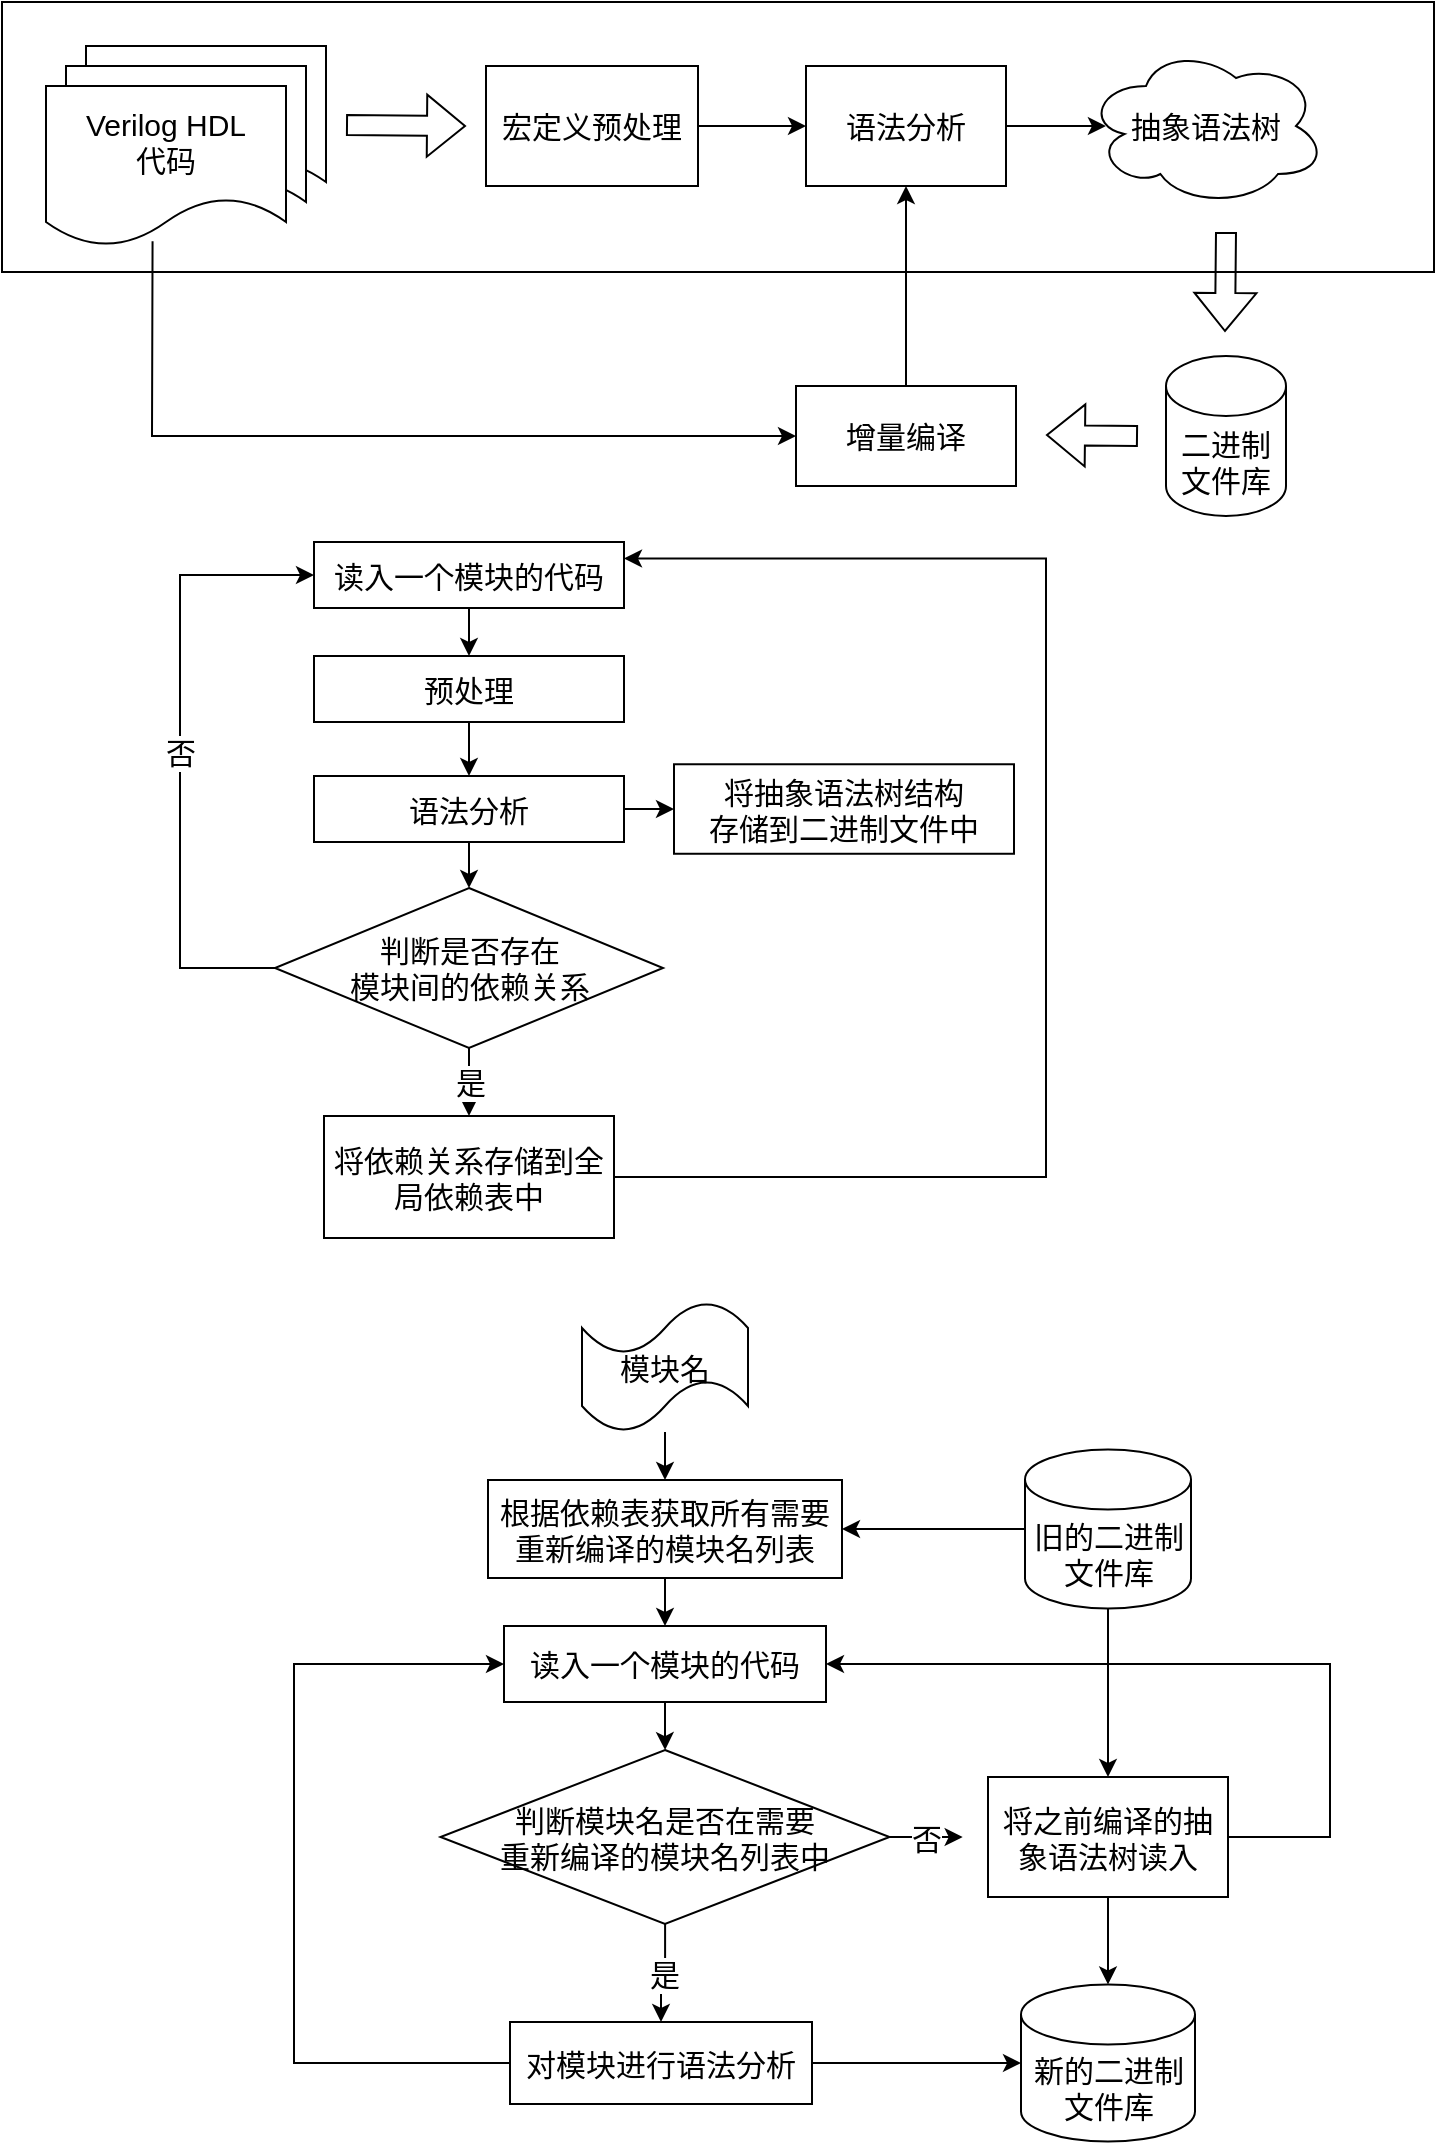 <mxfile version="20.8.0" type="github">
  <diagram id="YLXy55Rcbktlbufe7SZ2" name="Page-1">
    <mxGraphModel dx="1677" dy="1061" grid="0" gridSize="10" guides="1" tooltips="1" connect="1" arrows="1" fold="1" page="1" pageScale="1" pageWidth="827" pageHeight="1169" math="0" shadow="0">
      <root>
        <mxCell id="0" />
        <mxCell id="1" parent="0" />
        <mxCell id="ZrV3GZ-O5EyBI1yg1Ubn-31" value="" style="rounded=0;whiteSpace=wrap;html=1;fontSize=15;" parent="1" vertex="1">
          <mxGeometry x="39" y="25" width="716" height="135" as="geometry" />
        </mxCell>
        <mxCell id="ZrV3GZ-O5EyBI1yg1Ubn-1" value="" style="shape=document;whiteSpace=wrap;html=1;boundedLbl=1;" parent="1" vertex="1">
          <mxGeometry x="81" y="47" width="120" height="80" as="geometry" />
        </mxCell>
        <mxCell id="ZrV3GZ-O5EyBI1yg1Ubn-2" value="" style="shape=document;whiteSpace=wrap;html=1;boundedLbl=1;" parent="1" vertex="1">
          <mxGeometry x="71" y="57" width="120" height="80" as="geometry" />
        </mxCell>
        <mxCell id="ZrV3GZ-O5EyBI1yg1Ubn-3" value="&lt;font style=&quot;font-size: 15px;&quot;&gt;Verilog HDL&lt;br&gt;代码&lt;/font&gt;" style="shape=document;whiteSpace=wrap;html=1;boundedLbl=1;" parent="1" vertex="1">
          <mxGeometry x="61" y="67" width="120" height="80" as="geometry" />
        </mxCell>
        <mxCell id="ZrV3GZ-O5EyBI1yg1Ubn-4" value="" style="shape=flexArrow;endArrow=classic;html=1;rounded=0;fontSize=15;" parent="1" edge="1">
          <mxGeometry width="50" height="50" relative="1" as="geometry">
            <mxPoint x="211" y="86.5" as="sourcePoint" />
            <mxPoint x="271" y="87" as="targetPoint" />
          </mxGeometry>
        </mxCell>
        <mxCell id="ZrV3GZ-O5EyBI1yg1Ubn-13" style="edgeStyle=orthogonalEdgeStyle;rounded=0;orthogonalLoop=1;jettySize=auto;html=1;exitX=1;exitY=0.5;exitDx=0;exitDy=0;entryX=0.083;entryY=0.5;entryDx=0;entryDy=0;entryPerimeter=0;fontSize=15;" parent="1" source="ZrV3GZ-O5EyBI1yg1Ubn-5" target="ZrV3GZ-O5EyBI1yg1Ubn-6" edge="1">
          <mxGeometry relative="1" as="geometry" />
        </mxCell>
        <mxCell id="ZrV3GZ-O5EyBI1yg1Ubn-5" value="语法分析" style="rounded=0;whiteSpace=wrap;html=1;fontSize=15;" parent="1" vertex="1">
          <mxGeometry x="441" y="57" width="100" height="60" as="geometry" />
        </mxCell>
        <mxCell id="ZrV3GZ-O5EyBI1yg1Ubn-6" value="抽象语法树" style="ellipse;shape=cloud;whiteSpace=wrap;html=1;fontSize=15;" parent="1" vertex="1">
          <mxGeometry x="581" y="47" width="120" height="80" as="geometry" />
        </mxCell>
        <mxCell id="ZrV3GZ-O5EyBI1yg1Ubn-12" style="edgeStyle=orthogonalEdgeStyle;rounded=0;orthogonalLoop=1;jettySize=auto;html=1;exitX=1;exitY=0.5;exitDx=0;exitDy=0;entryX=0;entryY=0.5;entryDx=0;entryDy=0;fontSize=15;" parent="1" source="ZrV3GZ-O5EyBI1yg1Ubn-8" target="ZrV3GZ-O5EyBI1yg1Ubn-5" edge="1">
          <mxGeometry relative="1" as="geometry" />
        </mxCell>
        <mxCell id="ZrV3GZ-O5EyBI1yg1Ubn-8" value="宏定义预处理" style="rounded=0;whiteSpace=wrap;html=1;fontSize=15;" parent="1" vertex="1">
          <mxGeometry x="281" y="57" width="106" height="60" as="geometry" />
        </mxCell>
        <mxCell id="ZrV3GZ-O5EyBI1yg1Ubn-30" style="edgeStyle=orthogonalEdgeStyle;rounded=0;orthogonalLoop=1;jettySize=auto;html=1;fontSize=15;entryX=0.5;entryY=1;entryDx=0;entryDy=0;" parent="1" source="ZrV3GZ-O5EyBI1yg1Ubn-17" target="ZrV3GZ-O5EyBI1yg1Ubn-5" edge="1">
          <mxGeometry relative="1" as="geometry">
            <mxPoint x="480" y="127" as="targetPoint" />
            <Array as="points">
              <mxPoint x="491" y="187" />
              <mxPoint x="491" y="187" />
            </Array>
          </mxGeometry>
        </mxCell>
        <mxCell id="ZrV3GZ-O5EyBI1yg1Ubn-17" value="增量编译" style="rounded=0;whiteSpace=wrap;html=1;fontSize=15;" parent="1" vertex="1">
          <mxGeometry x="436" y="217" width="110" height="50" as="geometry" />
        </mxCell>
        <mxCell id="ZrV3GZ-O5EyBI1yg1Ubn-20" value="二进制文件库" style="shape=cylinder3;whiteSpace=wrap;html=1;boundedLbl=1;backgroundOutline=1;size=15;fontSize=15;" parent="1" vertex="1">
          <mxGeometry x="621" y="202" width="60" height="80" as="geometry" />
        </mxCell>
        <mxCell id="ZrV3GZ-O5EyBI1yg1Ubn-25" value="" style="shape=flexArrow;endArrow=classic;html=1;rounded=0;fontSize=15;" parent="1" edge="1">
          <mxGeometry x="0.2" width="50" height="50" relative="1" as="geometry">
            <mxPoint x="651" y="140" as="sourcePoint" />
            <mxPoint x="650.5" y="190" as="targetPoint" />
            <mxPoint as="offset" />
          </mxGeometry>
        </mxCell>
        <mxCell id="ZrV3GZ-O5EyBI1yg1Ubn-27" value="" style="shape=flexArrow;endArrow=classic;html=1;rounded=0;fontSize=15;" parent="1" edge="1">
          <mxGeometry width="50" height="50" relative="1" as="geometry">
            <mxPoint x="607" y="242" as="sourcePoint" />
            <mxPoint x="561" y="241.5" as="targetPoint" />
          </mxGeometry>
        </mxCell>
        <mxCell id="ZrV3GZ-O5EyBI1yg1Ubn-28" value="" style="endArrow=classic;html=1;rounded=0;fontSize=15;exitX=0.444;exitY=0.971;exitDx=0;exitDy=0;exitPerimeter=0;entryX=0;entryY=0.5;entryDx=0;entryDy=0;" parent="1" source="ZrV3GZ-O5EyBI1yg1Ubn-3" target="ZrV3GZ-O5EyBI1yg1Ubn-17" edge="1">
          <mxGeometry width="50" height="50" relative="1" as="geometry">
            <mxPoint x="401" y="17" as="sourcePoint" />
            <mxPoint x="451" y="-33" as="targetPoint" />
            <Array as="points">
              <mxPoint x="114" y="242" />
            </Array>
          </mxGeometry>
        </mxCell>
        <mxCell id="cN_vfJrOgsHuvGevLw2_-9" value="" style="edgeStyle=orthogonalEdgeStyle;rounded=0;orthogonalLoop=1;jettySize=auto;html=1;fontSize=15;entryX=0.5;entryY=0;entryDx=0;entryDy=0;" edge="1" parent="1" source="cN_vfJrOgsHuvGevLw2_-1" target="cN_vfJrOgsHuvGevLw2_-6">
          <mxGeometry relative="1" as="geometry" />
        </mxCell>
        <mxCell id="cN_vfJrOgsHuvGevLw2_-1" value="读入一个模块的代码" style="rounded=0;whiteSpace=wrap;html=1;fontSize=15;" vertex="1" parent="1">
          <mxGeometry x="195" y="295" width="155" height="33" as="geometry" />
        </mxCell>
        <mxCell id="cN_vfJrOgsHuvGevLw2_-10" value="" style="edgeStyle=orthogonalEdgeStyle;rounded=0;orthogonalLoop=1;jettySize=auto;html=1;fontSize=15;entryX=0.5;entryY=0;entryDx=0;entryDy=0;" edge="1" parent="1" source="cN_vfJrOgsHuvGevLw2_-6" target="cN_vfJrOgsHuvGevLw2_-7">
          <mxGeometry relative="1" as="geometry" />
        </mxCell>
        <mxCell id="cN_vfJrOgsHuvGevLw2_-6" value="预处理" style="rounded=0;whiteSpace=wrap;html=1;fontSize=15;" vertex="1" parent="1">
          <mxGeometry x="195" y="352" width="155" height="33" as="geometry" />
        </mxCell>
        <mxCell id="cN_vfJrOgsHuvGevLw2_-11" value="" style="edgeStyle=orthogonalEdgeStyle;rounded=0;orthogonalLoop=1;jettySize=auto;html=1;fontSize=15;" edge="1" parent="1" source="cN_vfJrOgsHuvGevLw2_-7" target="cN_vfJrOgsHuvGevLw2_-8">
          <mxGeometry relative="1" as="geometry" />
        </mxCell>
        <mxCell id="cN_vfJrOgsHuvGevLw2_-17" value="" style="edgeStyle=orthogonalEdgeStyle;rounded=0;orthogonalLoop=1;jettySize=auto;html=1;fontSize=15;" edge="1" parent="1" source="cN_vfJrOgsHuvGevLw2_-7" target="cN_vfJrOgsHuvGevLw2_-16">
          <mxGeometry relative="1" as="geometry" />
        </mxCell>
        <mxCell id="cN_vfJrOgsHuvGevLw2_-7" value="语法分析" style="rounded=0;whiteSpace=wrap;html=1;fontSize=15;" vertex="1" parent="1">
          <mxGeometry x="195" y="412" width="155" height="33" as="geometry" />
        </mxCell>
        <mxCell id="cN_vfJrOgsHuvGevLw2_-13" value="是" style="edgeStyle=orthogonalEdgeStyle;rounded=0;orthogonalLoop=1;jettySize=auto;html=1;fontSize=15;" edge="1" parent="1" source="cN_vfJrOgsHuvGevLw2_-8" target="cN_vfJrOgsHuvGevLw2_-12">
          <mxGeometry relative="1" as="geometry" />
        </mxCell>
        <mxCell id="cN_vfJrOgsHuvGevLw2_-15" value="否" style="edgeStyle=orthogonalEdgeStyle;rounded=0;orthogonalLoop=1;jettySize=auto;html=1;entryX=0;entryY=0.5;entryDx=0;entryDy=0;fontSize=15;" edge="1" parent="1" source="cN_vfJrOgsHuvGevLw2_-8" target="cN_vfJrOgsHuvGevLw2_-1">
          <mxGeometry relative="1" as="geometry">
            <Array as="points">
              <mxPoint x="128" y="508" />
              <mxPoint x="128" y="312" />
            </Array>
          </mxGeometry>
        </mxCell>
        <mxCell id="cN_vfJrOgsHuvGevLw2_-8" value="判断是否存在&lt;br&gt;模块间的依赖关系" style="rhombus;whiteSpace=wrap;html=1;fontSize=15;" vertex="1" parent="1">
          <mxGeometry x="175.5" y="468" width="194" height="80" as="geometry" />
        </mxCell>
        <mxCell id="cN_vfJrOgsHuvGevLw2_-14" style="edgeStyle=orthogonalEdgeStyle;rounded=0;orthogonalLoop=1;jettySize=auto;html=1;entryX=1;entryY=0.25;entryDx=0;entryDy=0;fontSize=15;" edge="1" parent="1" source="cN_vfJrOgsHuvGevLw2_-12" target="cN_vfJrOgsHuvGevLw2_-1">
          <mxGeometry relative="1" as="geometry">
            <Array as="points">
              <mxPoint x="561" y="613" />
              <mxPoint x="561" y="303" />
            </Array>
          </mxGeometry>
        </mxCell>
        <mxCell id="cN_vfJrOgsHuvGevLw2_-12" value="将依赖关系存储到全局依赖表中" style="rounded=0;whiteSpace=wrap;html=1;fontSize=15;" vertex="1" parent="1">
          <mxGeometry x="200" y="582" width="145" height="61" as="geometry" />
        </mxCell>
        <mxCell id="cN_vfJrOgsHuvGevLw2_-16" value="将抽象语法树结构&lt;br&gt;存储到二进制文件中" style="whiteSpace=wrap;html=1;fontSize=15;rounded=0;" vertex="1" parent="1">
          <mxGeometry x="375" y="406.13" width="170" height="44.75" as="geometry" />
        </mxCell>
        <mxCell id="cN_vfJrOgsHuvGevLw2_-47" value="" style="edgeStyle=orthogonalEdgeStyle;rounded=0;orthogonalLoop=1;jettySize=auto;html=1;fontSize=15;" edge="1" parent="1" source="cN_vfJrOgsHuvGevLw2_-18" target="cN_vfJrOgsHuvGevLw2_-32">
          <mxGeometry relative="1" as="geometry" />
        </mxCell>
        <mxCell id="cN_vfJrOgsHuvGevLw2_-18" value="模块名" style="shape=tape;whiteSpace=wrap;html=1;fontSize=15;" vertex="1" parent="1">
          <mxGeometry x="329" y="675" width="83" height="65" as="geometry" />
        </mxCell>
        <mxCell id="cN_vfJrOgsHuvGevLw2_-48" value="" style="edgeStyle=orthogonalEdgeStyle;rounded=0;orthogonalLoop=1;jettySize=auto;html=1;fontSize=15;" edge="1" parent="1" source="cN_vfJrOgsHuvGevLw2_-32" target="cN_vfJrOgsHuvGevLw2_-41">
          <mxGeometry relative="1" as="geometry" />
        </mxCell>
        <mxCell id="cN_vfJrOgsHuvGevLw2_-32" value="根据依赖表获取所有需要重新编译的模块名列表" style="rounded=0;whiteSpace=wrap;html=1;fontSize=15;" vertex="1" parent="1">
          <mxGeometry x="282" y="764" width="177" height="49" as="geometry" />
        </mxCell>
        <mxCell id="cN_vfJrOgsHuvGevLw2_-40" value="" style="edgeStyle=orthogonalEdgeStyle;rounded=0;orthogonalLoop=1;jettySize=auto;html=1;fontSize=15;" edge="1" parent="1" source="cN_vfJrOgsHuvGevLw2_-35" target="cN_vfJrOgsHuvGevLw2_-32">
          <mxGeometry relative="1" as="geometry" />
        </mxCell>
        <mxCell id="cN_vfJrOgsHuvGevLw2_-59" value="" style="edgeStyle=orthogonalEdgeStyle;rounded=0;orthogonalLoop=1;jettySize=auto;html=1;fontSize=15;" edge="1" parent="1" source="cN_vfJrOgsHuvGevLw2_-35" target="cN_vfJrOgsHuvGevLw2_-58">
          <mxGeometry relative="1" as="geometry" />
        </mxCell>
        <mxCell id="cN_vfJrOgsHuvGevLw2_-35" value="旧的二进制文件库" style="shape=cylinder3;whiteSpace=wrap;html=1;boundedLbl=1;backgroundOutline=1;size=15;fontSize=15;" vertex="1" parent="1">
          <mxGeometry x="550.5" y="748.75" width="83" height="79.5" as="geometry" />
        </mxCell>
        <mxCell id="cN_vfJrOgsHuvGevLw2_-50" value="" style="edgeStyle=orthogonalEdgeStyle;rounded=0;orthogonalLoop=1;jettySize=auto;html=1;fontSize=15;" edge="1" parent="1" source="cN_vfJrOgsHuvGevLw2_-41" target="cN_vfJrOgsHuvGevLw2_-49">
          <mxGeometry relative="1" as="geometry" />
        </mxCell>
        <mxCell id="cN_vfJrOgsHuvGevLw2_-41" value="读入一个模块的代码" style="rounded=0;whiteSpace=wrap;html=1;fontSize=15;" vertex="1" parent="1">
          <mxGeometry x="290" y="837" width="161" height="38" as="geometry" />
        </mxCell>
        <mxCell id="cN_vfJrOgsHuvGevLw2_-52" value="是" style="edgeStyle=orthogonalEdgeStyle;rounded=0;orthogonalLoop=1;jettySize=auto;html=1;fontSize=15;" edge="1" parent="1" source="cN_vfJrOgsHuvGevLw2_-49" target="cN_vfJrOgsHuvGevLw2_-51">
          <mxGeometry relative="1" as="geometry" />
        </mxCell>
        <mxCell id="cN_vfJrOgsHuvGevLw2_-57" value="否" style="edgeStyle=orthogonalEdgeStyle;rounded=0;orthogonalLoop=1;jettySize=auto;html=1;fontSize=15;" edge="1" parent="1" source="cN_vfJrOgsHuvGevLw2_-49">
          <mxGeometry relative="1" as="geometry">
            <mxPoint x="519.333" y="942.5" as="targetPoint" />
          </mxGeometry>
        </mxCell>
        <mxCell id="cN_vfJrOgsHuvGevLw2_-49" value="判断模块名是否在需要&lt;br&gt;重新编译的模块名列表中" style="rhombus;whiteSpace=wrap;html=1;fontSize=15;" vertex="1" parent="1">
          <mxGeometry x="258.25" y="899" width="224.5" height="87" as="geometry" />
        </mxCell>
        <mxCell id="cN_vfJrOgsHuvGevLw2_-56" value="" style="edgeStyle=orthogonalEdgeStyle;rounded=0;orthogonalLoop=1;jettySize=auto;html=1;fontSize=15;" edge="1" parent="1" source="cN_vfJrOgsHuvGevLw2_-51" target="cN_vfJrOgsHuvGevLw2_-55">
          <mxGeometry relative="1" as="geometry" />
        </mxCell>
        <mxCell id="cN_vfJrOgsHuvGevLw2_-64" style="edgeStyle=orthogonalEdgeStyle;rounded=0;orthogonalLoop=1;jettySize=auto;html=1;entryX=0;entryY=0.5;entryDx=0;entryDy=0;fontSize=15;" edge="1" parent="1" source="cN_vfJrOgsHuvGevLw2_-51" target="cN_vfJrOgsHuvGevLw2_-41">
          <mxGeometry relative="1" as="geometry">
            <Array as="points">
              <mxPoint x="185" y="1056" />
              <mxPoint x="185" y="856" />
            </Array>
          </mxGeometry>
        </mxCell>
        <mxCell id="cN_vfJrOgsHuvGevLw2_-51" value="对模块进行语法分析" style="rounded=0;whiteSpace=wrap;html=1;fontSize=15;" vertex="1" parent="1">
          <mxGeometry x="293" y="1035" width="151" height="41" as="geometry" />
        </mxCell>
        <mxCell id="cN_vfJrOgsHuvGevLw2_-55" value="新的二进制文件库" style="shape=cylinder3;whiteSpace=wrap;html=1;boundedLbl=1;backgroundOutline=1;size=15;fontSize=15;" vertex="1" parent="1">
          <mxGeometry x="548.5" y="1016.25" width="87" height="78.5" as="geometry" />
        </mxCell>
        <mxCell id="cN_vfJrOgsHuvGevLw2_-60" value="" style="edgeStyle=orthogonalEdgeStyle;rounded=0;orthogonalLoop=1;jettySize=auto;html=1;fontSize=15;" edge="1" parent="1" source="cN_vfJrOgsHuvGevLw2_-58" target="cN_vfJrOgsHuvGevLw2_-55">
          <mxGeometry relative="1" as="geometry" />
        </mxCell>
        <mxCell id="cN_vfJrOgsHuvGevLw2_-63" style="edgeStyle=orthogonalEdgeStyle;rounded=0;orthogonalLoop=1;jettySize=auto;html=1;entryX=1;entryY=0.5;entryDx=0;entryDy=0;fontSize=15;" edge="1" parent="1" source="cN_vfJrOgsHuvGevLw2_-58" target="cN_vfJrOgsHuvGevLw2_-41">
          <mxGeometry x="-1" y="-143" relative="1" as="geometry">
            <Array as="points">
              <mxPoint x="703" y="943" />
              <mxPoint x="703" y="856" />
            </Array>
            <mxPoint x="133" y="91" as="offset" />
          </mxGeometry>
        </mxCell>
        <mxCell id="cN_vfJrOgsHuvGevLw2_-58" value="将之前编译的抽象语法树读入" style="rounded=0;whiteSpace=wrap;html=1;fontSize=15;" vertex="1" parent="1">
          <mxGeometry x="532" y="912.5" width="120" height="60" as="geometry" />
        </mxCell>
      </root>
    </mxGraphModel>
  </diagram>
</mxfile>
